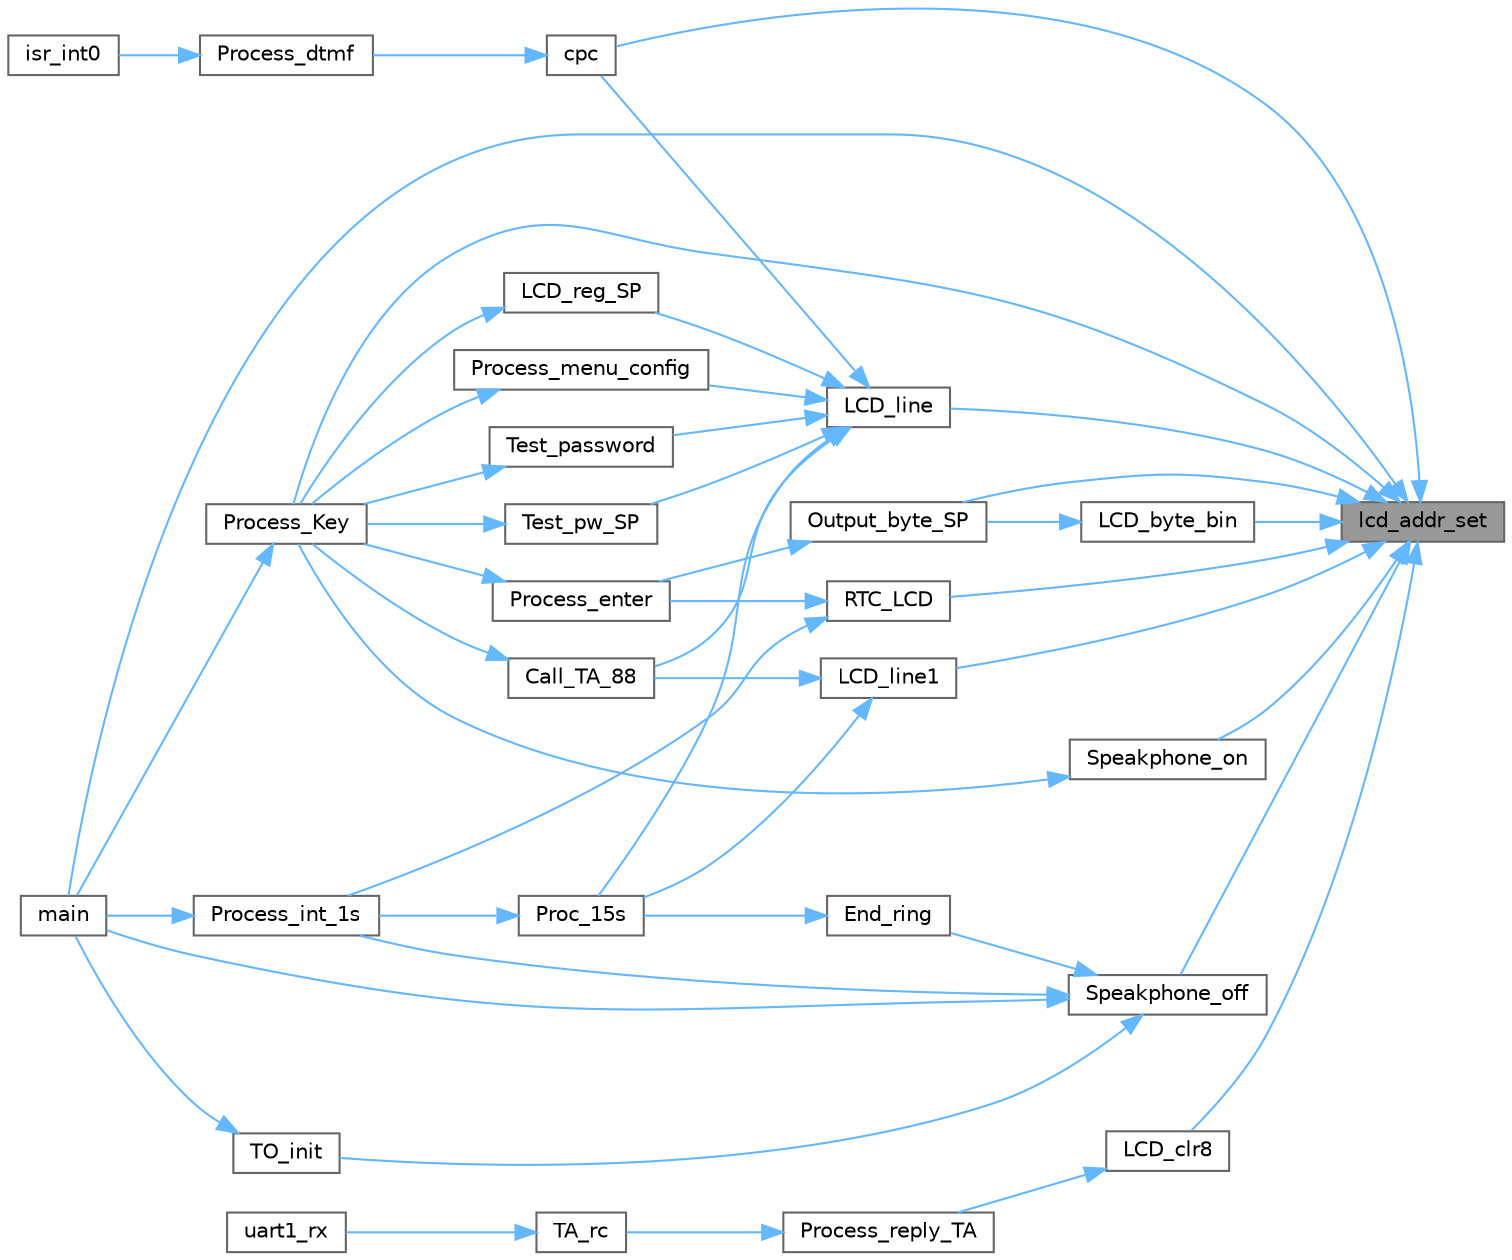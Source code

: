 digraph "lcd_addr_set"
{
 // LATEX_PDF_SIZE
  bgcolor="transparent";
  edge [fontname=Helvetica,fontsize=10,labelfontname=Helvetica,labelfontsize=10];
  node [fontname=Helvetica,fontsize=10,shape=box,height=0.2,width=0.4];
  rankdir="RL";
  Node1 [label="lcd_addr_set",height=0.2,width=0.4,color="gray40", fillcolor="grey60", style="filled", fontcolor="black",tooltip=" "];
  Node1 -> Node2 [dir="back",color="steelblue1",style="solid"];
  Node2 [label="cpc",height=0.2,width=0.4,color="grey40", fillcolor="white", style="filled",URL="$_t_o_8c.html#a44532739a7a2562c22008fe2ee4ccde5",tooltip=" "];
  Node2 -> Node3 [dir="back",color="steelblue1",style="solid"];
  Node3 [label="Process_dtmf",height=0.2,width=0.4,color="grey40", fillcolor="white", style="filled",URL="$_d_t_m_f_8c.html#a4f548c2e1f885779faa97ceeecda4ac2",tooltip=" "];
  Node3 -> Node4 [dir="back",color="steelblue1",style="solid"];
  Node4 [label="isr_int0",height=0.2,width=0.4,color="grey40", fillcolor="white", style="filled",URL="$_isr_8c.html#aa930e2fd461b6f5036703b0c30a76633",tooltip=" "];
  Node1 -> Node5 [dir="back",color="steelblue1",style="solid"];
  Node5 [label="LCD_byte_bin",height=0.2,width=0.4,color="grey40", fillcolor="white", style="filled",URL="$_t_o_8c.html#a8439ca26a5f16bfb8a97e337afdfcd30",tooltip=" "];
  Node5 -> Node6 [dir="back",color="steelblue1",style="solid"];
  Node6 [label="Output_byte_SP",height=0.2,width=0.4,color="grey40", fillcolor="white", style="filled",URL="$_t_o_8c.html#a3a92c0653c5a2dba593d0de736b3987e",tooltip=" "];
  Node6 -> Node7 [dir="back",color="steelblue1",style="solid"];
  Node7 [label="Process_enter",height=0.2,width=0.4,color="grey40", fillcolor="white", style="filled",URL="$_t_o_8c.html#aa4090c936a30b791ad49eff50f9f68e1",tooltip=" "];
  Node7 -> Node8 [dir="back",color="steelblue1",style="solid"];
  Node8 [label="Process_Key",height=0.2,width=0.4,color="grey40", fillcolor="white", style="filled",URL="$_t_o_8c.html#a23d088966967f0ce9c2456835eac1524",tooltip=" "];
  Node8 -> Node9 [dir="back",color="steelblue1",style="solid"];
  Node9 [label="main",height=0.2,width=0.4,color="grey40", fillcolor="white", style="filled",URL="$core_8c.html#a6288eba0f8e8ad3ab1544ad731eb7667",tooltip=" "];
  Node1 -> Node10 [dir="back",color="steelblue1",style="solid"];
  Node10 [label="LCD_clr8",height=0.2,width=0.4,color="grey40", fillcolor="white", style="filled",URL="$_d_t_m_f_8c.html#aaab415eabfa4e40b71c0d78aaf35beb9",tooltip=" "];
  Node10 -> Node11 [dir="back",color="steelblue1",style="solid"];
  Node11 [label="Process_reply_TA",height=0.2,width=0.4,color="grey40", fillcolor="white", style="filled",URL="$_d_t_m_f_8c.html#af8890230f6b986de26f9286d526ea59a",tooltip=" "];
  Node11 -> Node12 [dir="back",color="steelblue1",style="solid"];
  Node12 [label="TA_rc",height=0.2,width=0.4,color="grey40", fillcolor="white", style="filled",URL="$_d_t_m_f_8c.html#af7a6d3a607f8005b25b939379a3b71da",tooltip=" "];
  Node12 -> Node13 [dir="back",color="steelblue1",style="solid"];
  Node13 [label="uart1_rx",height=0.2,width=0.4,color="grey40", fillcolor="white", style="filled",URL="$_isr_8c.html#ae563257500f22bfd70e277b06320f7db",tooltip=" "];
  Node1 -> Node14 [dir="back",color="steelblue1",style="solid"];
  Node14 [label="LCD_line",height=0.2,width=0.4,color="grey40", fillcolor="white", style="filled",URL="$_t_o_8c.html#aaefa7e4eeb8d02f570de2072a4a27ad6",tooltip=" "];
  Node14 -> Node15 [dir="back",color="steelblue1",style="solid"];
  Node15 [label="Call_TA_88",height=0.2,width=0.4,color="grey40", fillcolor="white", style="filled",URL="$_t_o_8c.html#ac6c3f5a59883cb87baefc727759e96a6",tooltip=" "];
  Node15 -> Node8 [dir="back",color="steelblue1",style="solid"];
  Node14 -> Node2 [dir="back",color="steelblue1",style="solid"];
  Node14 -> Node16 [dir="back",color="steelblue1",style="solid"];
  Node16 [label="LCD_reg_SP",height=0.2,width=0.4,color="grey40", fillcolor="white", style="filled",URL="$_t_o_8c.html#aabceeda845eba4850e562855ae26353b",tooltip=" "];
  Node16 -> Node8 [dir="back",color="steelblue1",style="solid"];
  Node14 -> Node17 [dir="back",color="steelblue1",style="solid"];
  Node17 [label="Proc_15s",height=0.2,width=0.4,color="grey40", fillcolor="white", style="filled",URL="$_t_o_8c.html#afbcd932e5ba2a74a910767d4923d95e7",tooltip=" "];
  Node17 -> Node18 [dir="back",color="steelblue1",style="solid"];
  Node18 [label="Process_int_1s",height=0.2,width=0.4,color="grey40", fillcolor="white", style="filled",URL="$_t_o_8c.html#a7f401af429e857d8903ad4736179004f",tooltip=" "];
  Node18 -> Node9 [dir="back",color="steelblue1",style="solid"];
  Node14 -> Node19 [dir="back",color="steelblue1",style="solid"];
  Node19 [label="Process_menu_config",height=0.2,width=0.4,color="grey40", fillcolor="white", style="filled",URL="$_t_o_8c.html#afb8093f70416123a4eff52860043506d",tooltip=" "];
  Node19 -> Node8 [dir="back",color="steelblue1",style="solid"];
  Node14 -> Node20 [dir="back",color="steelblue1",style="solid"];
  Node20 [label="Test_password",height=0.2,width=0.4,color="grey40", fillcolor="white", style="filled",URL="$_t_o_8c.html#a4c304aaf7399a988da3861359f8ab9af",tooltip=" "];
  Node20 -> Node8 [dir="back",color="steelblue1",style="solid"];
  Node14 -> Node21 [dir="back",color="steelblue1",style="solid"];
  Node21 [label="Test_pw_SP",height=0.2,width=0.4,color="grey40", fillcolor="white", style="filled",URL="$_t_o_8c.html#a6abc6f1be8207741795ce9e7186c6343",tooltip=" "];
  Node21 -> Node8 [dir="back",color="steelblue1",style="solid"];
  Node1 -> Node22 [dir="back",color="steelblue1",style="solid"];
  Node22 [label="LCD_line1",height=0.2,width=0.4,color="grey40", fillcolor="white", style="filled",URL="$_t_o_8c.html#a7115d7d97557c0cd3d52b85cc8e0a854",tooltip=" "];
  Node22 -> Node15 [dir="back",color="steelblue1",style="solid"];
  Node22 -> Node17 [dir="back",color="steelblue1",style="solid"];
  Node1 -> Node9 [dir="back",color="steelblue1",style="solid"];
  Node1 -> Node6 [dir="back",color="steelblue1",style="solid"];
  Node1 -> Node8 [dir="back",color="steelblue1",style="solid"];
  Node1 -> Node23 [dir="back",color="steelblue1",style="solid"];
  Node23 [label="RTC_LCD",height=0.2,width=0.4,color="grey40", fillcolor="white", style="filled",URL="$_t_o_8c.html#a8f87d12b9dceb40fad94b335cabb081a",tooltip=" "];
  Node23 -> Node7 [dir="back",color="steelblue1",style="solid"];
  Node23 -> Node18 [dir="back",color="steelblue1",style="solid"];
  Node1 -> Node24 [dir="back",color="steelblue1",style="solid"];
  Node24 [label="Speakphone_off",height=0.2,width=0.4,color="grey40", fillcolor="white", style="filled",URL="$_t_o_8c.html#a376230d7c0bfe01fb0b1399cf37b3e7e",tooltip=" "];
  Node24 -> Node25 [dir="back",color="steelblue1",style="solid"];
  Node25 [label="End_ring",height=0.2,width=0.4,color="grey40", fillcolor="white", style="filled",URL="$_t_o_8c.html#abff402aad527aa3fec79e54d26bca6c9",tooltip=" "];
  Node25 -> Node17 [dir="back",color="steelblue1",style="solid"];
  Node24 -> Node9 [dir="back",color="steelblue1",style="solid"];
  Node24 -> Node18 [dir="back",color="steelblue1",style="solid"];
  Node24 -> Node26 [dir="back",color="steelblue1",style="solid"];
  Node26 [label="TO_init",height=0.2,width=0.4,color="grey40", fillcolor="white", style="filled",URL="$_t_o___init_8c.html#a35d18ea93365a61c6aed15243e8e8d3e",tooltip=" "];
  Node26 -> Node9 [dir="back",color="steelblue1",style="solid"];
  Node1 -> Node27 [dir="back",color="steelblue1",style="solid"];
  Node27 [label="Speakphone_on",height=0.2,width=0.4,color="grey40", fillcolor="white", style="filled",URL="$_t_o_8c.html#a43cb723bbdcbff82df29c9af0a749ef1",tooltip=" "];
  Node27 -> Node8 [dir="back",color="steelblue1",style="solid"];
}
